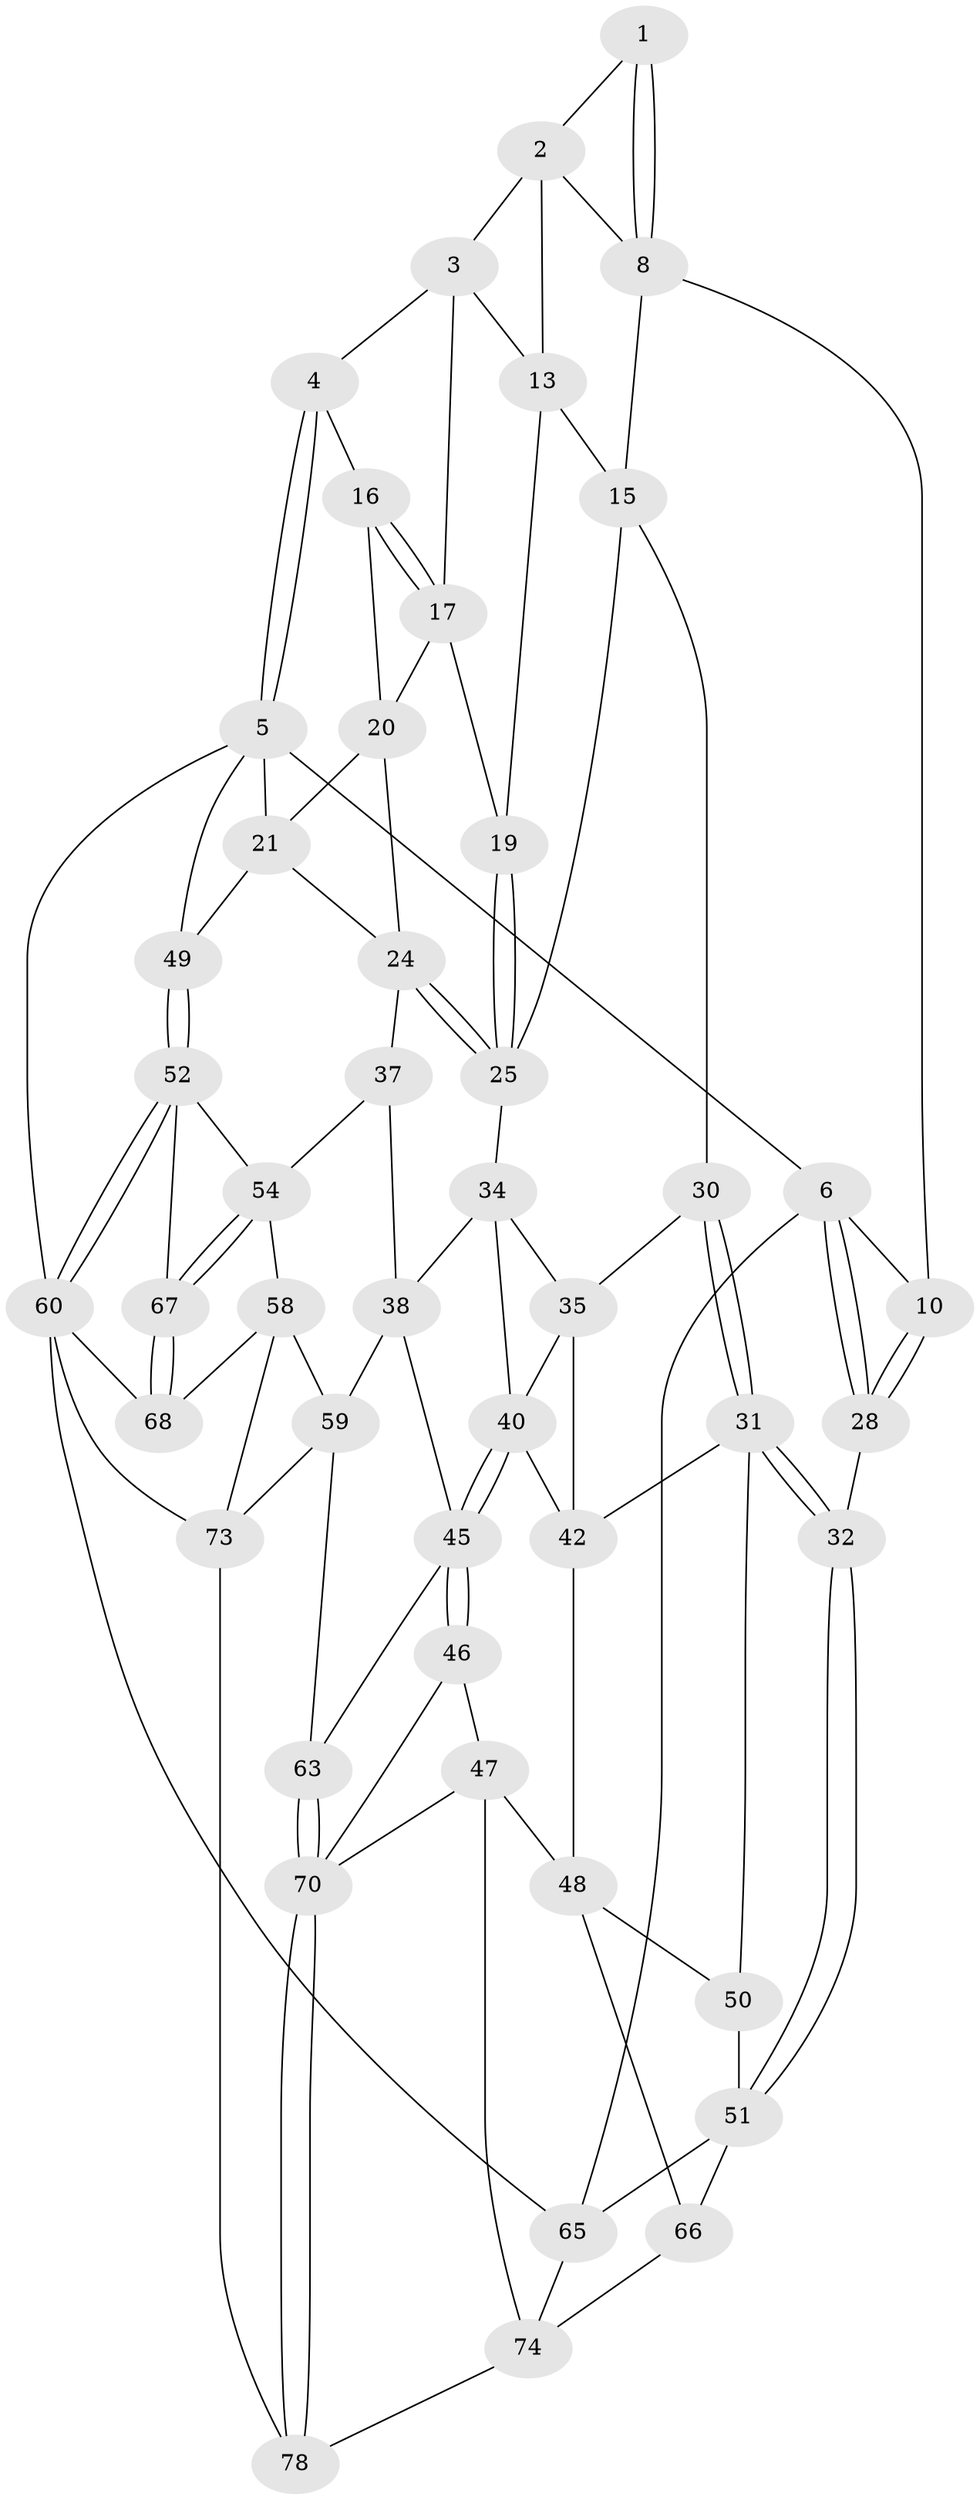 // original degree distribution, {3: 0.02531645569620253, 4: 0.24050632911392406, 6: 0.20253164556962025, 5: 0.5316455696202531}
// Generated by graph-tools (version 1.1) at 2025/42/03/06/25 10:42:34]
// undirected, 48 vertices, 106 edges
graph export_dot {
graph [start="1"]
  node [color=gray90,style=filled];
  1 [pos="+0.15984758788555514+0"];
  2 [pos="+0.2709666729329065+0",super="+11"];
  3 [pos="+0.4105557666021875+0",super="+12"];
  4 [pos="+0.6276022257592363+0"];
  5 [pos="+1+0",super="+22"];
  6 [pos="+0+0",super="+7"];
  8 [pos="+0.15633784128639353+0.05033551651013799",super="+9"];
  10 [pos="+0.0873269121675823+0.14033662546891235"];
  13 [pos="+0.26409399185316046+0.09803566901681915",super="+14"];
  15 [pos="+0.20437640516068328+0.16528933930503945",super="+29"];
  16 [pos="+0.6339534013914143+0"];
  17 [pos="+0.6247036632071954+0",super="+18"];
  19 [pos="+0.45467122038505225+0.21504546666601396"];
  20 [pos="+0.850949216981745+0.08555583727102704",super="+23"];
  21 [pos="+0.9103416458817993+0.12311274354414045",super="+26"];
  24 [pos="+0.590680755569002+0.27629899035145195",super="+27"];
  25 [pos="+0.537477323347159+0.2815263799485318",super="+33"];
  28 [pos="+0+0.2136558202903129"];
  30 [pos="+0.1371631309837295+0.4215541910695018"];
  31 [pos="+0.05805630027124918+0.43909732612883434",super="+44"];
  32 [pos="+0+0.429674787237703"];
  34 [pos="+0.4038298646005397+0.42983156795585903",super="+39"];
  35 [pos="+0.3482699072066806+0.4523320156123636",super="+36"];
  37 [pos="+0.7084737129910854+0.46785685825311185"];
  38 [pos="+0.6666576188414549+0.5034555468304711",super="+56"];
  40 [pos="+0.39526298829033385+0.6532097770974361",super="+41"];
  42 [pos="+0.2521413453020645+0.5536061748457066",super="+43"];
  45 [pos="+0.3966599142791744+0.6586429455139483",super="+57"];
  46 [pos="+0.38794830172139727+0.6735862187986673"];
  47 [pos="+0.2821607731630932+0.7304548067326262",super="+72"];
  48 [pos="+0.23146264786996176+0.7427556659418635",super="+61"];
  49 [pos="+1+0.44967312929660047"];
  50 [pos="+0.11338439930621214+0.6917470446549099"];
  51 [pos="+0+0.45431394345889864",super="+64"];
  52 [pos="+1+0.662895575881654",super="+53"];
  54 [pos="+0.8397447167792071+0.6827334270502071",super="+55"];
  58 [pos="+0.7383141075936565+0.6805856445825468",super="+69"];
  59 [pos="+0.6143651969979985+0.780696016064811",super="+62"];
  60 [pos="+1+0.8212206814291382",super="+76"];
  63 [pos="+0.5656010118928619+0.859277013468888"];
  65 [pos="+0+1"];
  66 [pos="+0.1637671923928211+0.8213519960564704"];
  67 [pos="+0.8656608478754165+0.8265031157606869"];
  68 [pos="+0.8508432718529878+0.8496329582197184",super="+75"];
  70 [pos="+0.5273237117877126+0.9033812098715452",super="+71"];
  73 [pos="+0.7403785249784042+0.8509201495114571",super="+77"];
  74 [pos="+0.25279475638326726+0.9187836457914519",super="+79"];
  78 [pos="+0.5386880046520146+1"];
  1 -- 2;
  1 -- 8;
  1 -- 8;
  2 -- 3;
  2 -- 8;
  2 -- 13;
  3 -- 4;
  3 -- 13;
  3 -- 17;
  4 -- 5;
  4 -- 5;
  4 -- 16;
  5 -- 6;
  5 -- 60;
  5 -- 49;
  5 -- 21;
  6 -- 28;
  6 -- 28;
  6 -- 65;
  6 -- 10;
  8 -- 10;
  8 -- 15;
  10 -- 28;
  10 -- 28;
  13 -- 19;
  13 -- 15;
  15 -- 30;
  15 -- 25;
  16 -- 17;
  16 -- 17;
  16 -- 20;
  17 -- 20;
  17 -- 19;
  19 -- 25;
  19 -- 25;
  20 -- 21;
  20 -- 24;
  21 -- 24;
  21 -- 49;
  24 -- 25;
  24 -- 25;
  24 -- 37;
  25 -- 34;
  28 -- 32;
  30 -- 31;
  30 -- 31;
  30 -- 35;
  31 -- 32;
  31 -- 32;
  31 -- 42;
  31 -- 50;
  32 -- 51;
  32 -- 51;
  34 -- 35;
  34 -- 40;
  34 -- 38;
  35 -- 42;
  35 -- 40;
  37 -- 38;
  37 -- 54;
  38 -- 59;
  38 -- 45;
  40 -- 45;
  40 -- 45;
  40 -- 42;
  42 -- 48;
  45 -- 46;
  45 -- 46;
  45 -- 63;
  46 -- 47;
  46 -- 70;
  47 -- 48;
  47 -- 74;
  47 -- 70;
  48 -- 50;
  48 -- 66;
  49 -- 52;
  49 -- 52;
  50 -- 51;
  51 -- 65;
  51 -- 66;
  52 -- 60;
  52 -- 60;
  52 -- 67;
  52 -- 54;
  54 -- 67;
  54 -- 67;
  54 -- 58;
  58 -- 59;
  58 -- 73;
  58 -- 68;
  59 -- 73;
  59 -- 63;
  60 -- 68 [weight=2];
  60 -- 73;
  60 -- 65;
  63 -- 70;
  63 -- 70;
  65 -- 74;
  66 -- 74;
  67 -- 68;
  67 -- 68;
  70 -- 78;
  70 -- 78;
  73 -- 78;
  74 -- 78;
}
